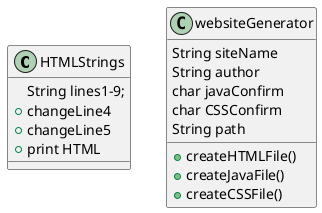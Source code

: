 @startuml
'https://plantuml.com/class-diagram

class HTMLStrings {
String lines1-9;
+ changeLine4
+ changeLine5
+ print HTML
}

class websiteGenerator {
String siteName
String author
char javaConfirm
char CSSConfirm
String path
+ createHTMLFile()
+ createJavaFile()
+ createCSSFile()
}

@enduml